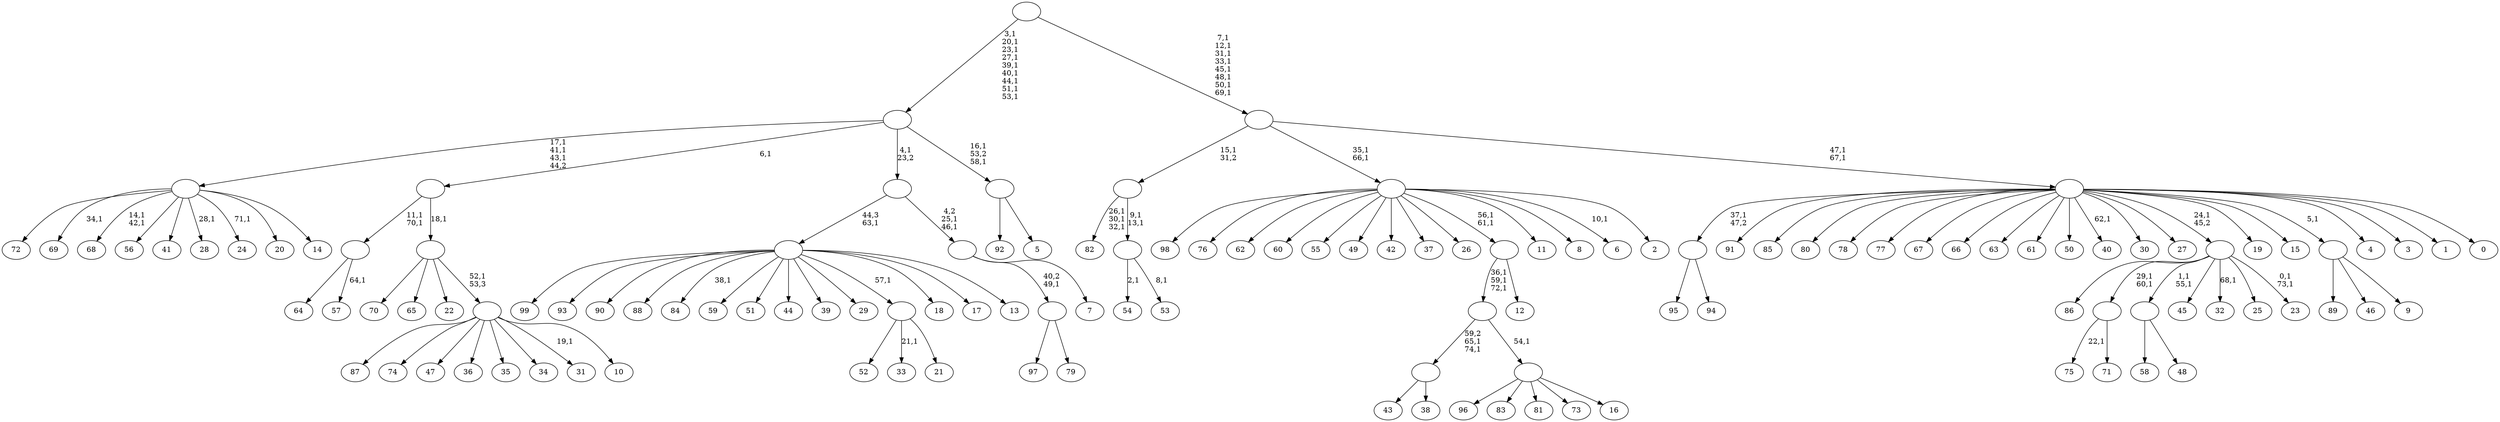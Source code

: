 digraph T {
	175 [label="99"]
	174 [label="98"]
	173 [label="97"]
	172 [label="96"]
	171 [label="95"]
	170 [label="94"]
	169 [label=""]
	168 [label="93"]
	167 [label="92"]
	166 [label="91"]
	165 [label="90"]
	164 [label="89"]
	163 [label="88"]
	162 [label="87"]
	161 [label="86"]
	160 [label="85"]
	159 [label="84"]
	157 [label="83"]
	156 [label="82"]
	152 [label="81"]
	151 [label="80"]
	150 [label="79"]
	149 [label=""]
	148 [label="78"]
	147 [label="77"]
	146 [label="76"]
	145 [label="75"]
	143 [label="74"]
	142 [label="73"]
	141 [label="72"]
	140 [label="71"]
	139 [label=""]
	137 [label="70"]
	136 [label="69"]
	134 [label="68"]
	131 [label="67"]
	130 [label="66"]
	129 [label="65"]
	128 [label="64"]
	127 [label="63"]
	126 [label="62"]
	125 [label="61"]
	124 [label="60"]
	123 [label="59"]
	122 [label="58"]
	121 [label="57"]
	119 [label=""]
	117 [label="56"]
	116 [label="55"]
	115 [label="54"]
	113 [label="53"]
	111 [label=""]
	109 [label=""]
	108 [label="52"]
	107 [label="51"]
	106 [label="50"]
	105 [label="49"]
	104 [label="48"]
	103 [label=""]
	101 [label="47"]
	100 [label="46"]
	99 [label="45"]
	98 [label="44"]
	97 [label="43"]
	96 [label="42"]
	95 [label="41"]
	94 [label="40"]
	92 [label="39"]
	91 [label="38"]
	90 [label=""]
	88 [label="37"]
	87 [label="36"]
	86 [label="35"]
	85 [label="34"]
	84 [label="33"]
	82 [label="32"]
	80 [label="31"]
	78 [label="30"]
	77 [label="29"]
	76 [label="28"]
	74 [label="27"]
	73 [label="26"]
	72 [label="25"]
	71 [label="24"]
	69 [label="23"]
	66 [label=""]
	65 [label="22"]
	64 [label="21"]
	63 [label=""]
	62 [label="20"]
	61 [label="19"]
	60 [label="18"]
	59 [label="17"]
	58 [label="16"]
	57 [label=""]
	56 [label=""]
	53 [label="15"]
	52 [label="14"]
	51 [label=""]
	48 [label="13"]
	47 [label=""]
	46 [label="12"]
	45 [label=""]
	43 [label="11"]
	42 [label="10"]
	41 [label=""]
	40 [label=""]
	39 [label=""]
	38 [label="9"]
	37 [label=""]
	36 [label="8"]
	35 [label="7"]
	34 [label=""]
	32 [label=""]
	31 [label="6"]
	29 [label="5"]
	28 [label=""]
	26 [label=""]
	17 [label="4"]
	16 [label="3"]
	15 [label="2"]
	14 [label=""]
	12 [label="1"]
	11 [label="0"]
	10 [label=""]
	8 [label=""]
	0 [label=""]
	169 -> 171 [label=""]
	169 -> 170 [label=""]
	149 -> 173 [label=""]
	149 -> 150 [label=""]
	139 -> 145 [label="22,1"]
	139 -> 140 [label=""]
	119 -> 121 [label="64,1"]
	119 -> 128 [label=""]
	111 -> 113 [label="8,1"]
	111 -> 115 [label="2,1"]
	109 -> 111 [label="9,1\n13,1"]
	109 -> 156 [label="26,1\n30,1\n32,1"]
	103 -> 122 [label=""]
	103 -> 104 [label=""]
	90 -> 97 [label=""]
	90 -> 91 [label=""]
	66 -> 69 [label="0,1\n73,1"]
	66 -> 82 [label="68,1"]
	66 -> 103 [label="1,1\n55,1"]
	66 -> 139 [label="29,1\n60,1"]
	66 -> 161 [label=""]
	66 -> 99 [label=""]
	66 -> 72 [label=""]
	63 -> 84 [label="21,1"]
	63 -> 108 [label=""]
	63 -> 64 [label=""]
	57 -> 172 [label=""]
	57 -> 157 [label=""]
	57 -> 152 [label=""]
	57 -> 142 [label=""]
	57 -> 58 [label=""]
	56 -> 90 [label="59,2\n65,1\n74,1"]
	56 -> 57 [label="54,1"]
	51 -> 71 [label="71,1"]
	51 -> 76 [label="28,1"]
	51 -> 134 [label="14,1\n42,1"]
	51 -> 136 [label="34,1"]
	51 -> 141 [label=""]
	51 -> 117 [label=""]
	51 -> 95 [label=""]
	51 -> 62 [label=""]
	51 -> 52 [label=""]
	47 -> 159 [label="38,1"]
	47 -> 175 [label=""]
	47 -> 168 [label=""]
	47 -> 165 [label=""]
	47 -> 163 [label=""]
	47 -> 123 [label=""]
	47 -> 107 [label=""]
	47 -> 98 [label=""]
	47 -> 92 [label=""]
	47 -> 77 [label=""]
	47 -> 63 [label="57,1"]
	47 -> 60 [label=""]
	47 -> 59 [label=""]
	47 -> 48 [label=""]
	45 -> 56 [label="36,1\n59,1\n72,1"]
	45 -> 46 [label=""]
	41 -> 80 [label="19,1"]
	41 -> 162 [label=""]
	41 -> 143 [label=""]
	41 -> 101 [label=""]
	41 -> 87 [label=""]
	41 -> 86 [label=""]
	41 -> 85 [label=""]
	41 -> 42 [label=""]
	40 -> 137 [label=""]
	40 -> 129 [label=""]
	40 -> 65 [label=""]
	40 -> 41 [label="52,1\n53,3"]
	39 -> 119 [label="11,1\n70,1"]
	39 -> 40 [label="18,1"]
	37 -> 164 [label=""]
	37 -> 100 [label=""]
	37 -> 38 [label=""]
	34 -> 149 [label="40,2\n49,1"]
	34 -> 35 [label=""]
	32 -> 34 [label="4,2\n25,1\n46,1"]
	32 -> 47 [label="44,3\n63,1"]
	28 -> 167 [label=""]
	28 -> 29 [label=""]
	26 -> 28 [label="16,1\n53,2\n58,1"]
	26 -> 51 [label="17,1\n41,1\n43,1\n44,2"]
	26 -> 39 [label="6,1"]
	26 -> 32 [label="4,1\n23,2"]
	14 -> 31 [label="10,1"]
	14 -> 45 [label="56,1\n61,1"]
	14 -> 174 [label=""]
	14 -> 146 [label=""]
	14 -> 126 [label=""]
	14 -> 124 [label=""]
	14 -> 116 [label=""]
	14 -> 105 [label=""]
	14 -> 96 [label=""]
	14 -> 88 [label=""]
	14 -> 73 [label=""]
	14 -> 43 [label=""]
	14 -> 36 [label=""]
	14 -> 15 [label=""]
	10 -> 94 [label="62,1"]
	10 -> 169 [label="37,1\n47,2"]
	10 -> 166 [label=""]
	10 -> 160 [label=""]
	10 -> 151 [label=""]
	10 -> 148 [label=""]
	10 -> 147 [label=""]
	10 -> 131 [label=""]
	10 -> 130 [label=""]
	10 -> 127 [label=""]
	10 -> 125 [label=""]
	10 -> 106 [label=""]
	10 -> 78 [label=""]
	10 -> 74 [label=""]
	10 -> 66 [label="24,1\n45,2"]
	10 -> 61 [label=""]
	10 -> 53 [label=""]
	10 -> 37 [label="5,1"]
	10 -> 17 [label=""]
	10 -> 16 [label=""]
	10 -> 12 [label=""]
	10 -> 11 [label=""]
	8 -> 10 [label="47,1\n67,1"]
	8 -> 14 [label="35,1\n66,1"]
	8 -> 109 [label="15,1\n31,2"]
	0 -> 8 [label="7,1\n12,1\n31,1\n33,1\n45,1\n48,1\n50,1\n69,1"]
	0 -> 26 [label="3,1\n20,1\n23,1\n27,1\n39,1\n40,1\n44,1\n51,1\n53,1"]
}
